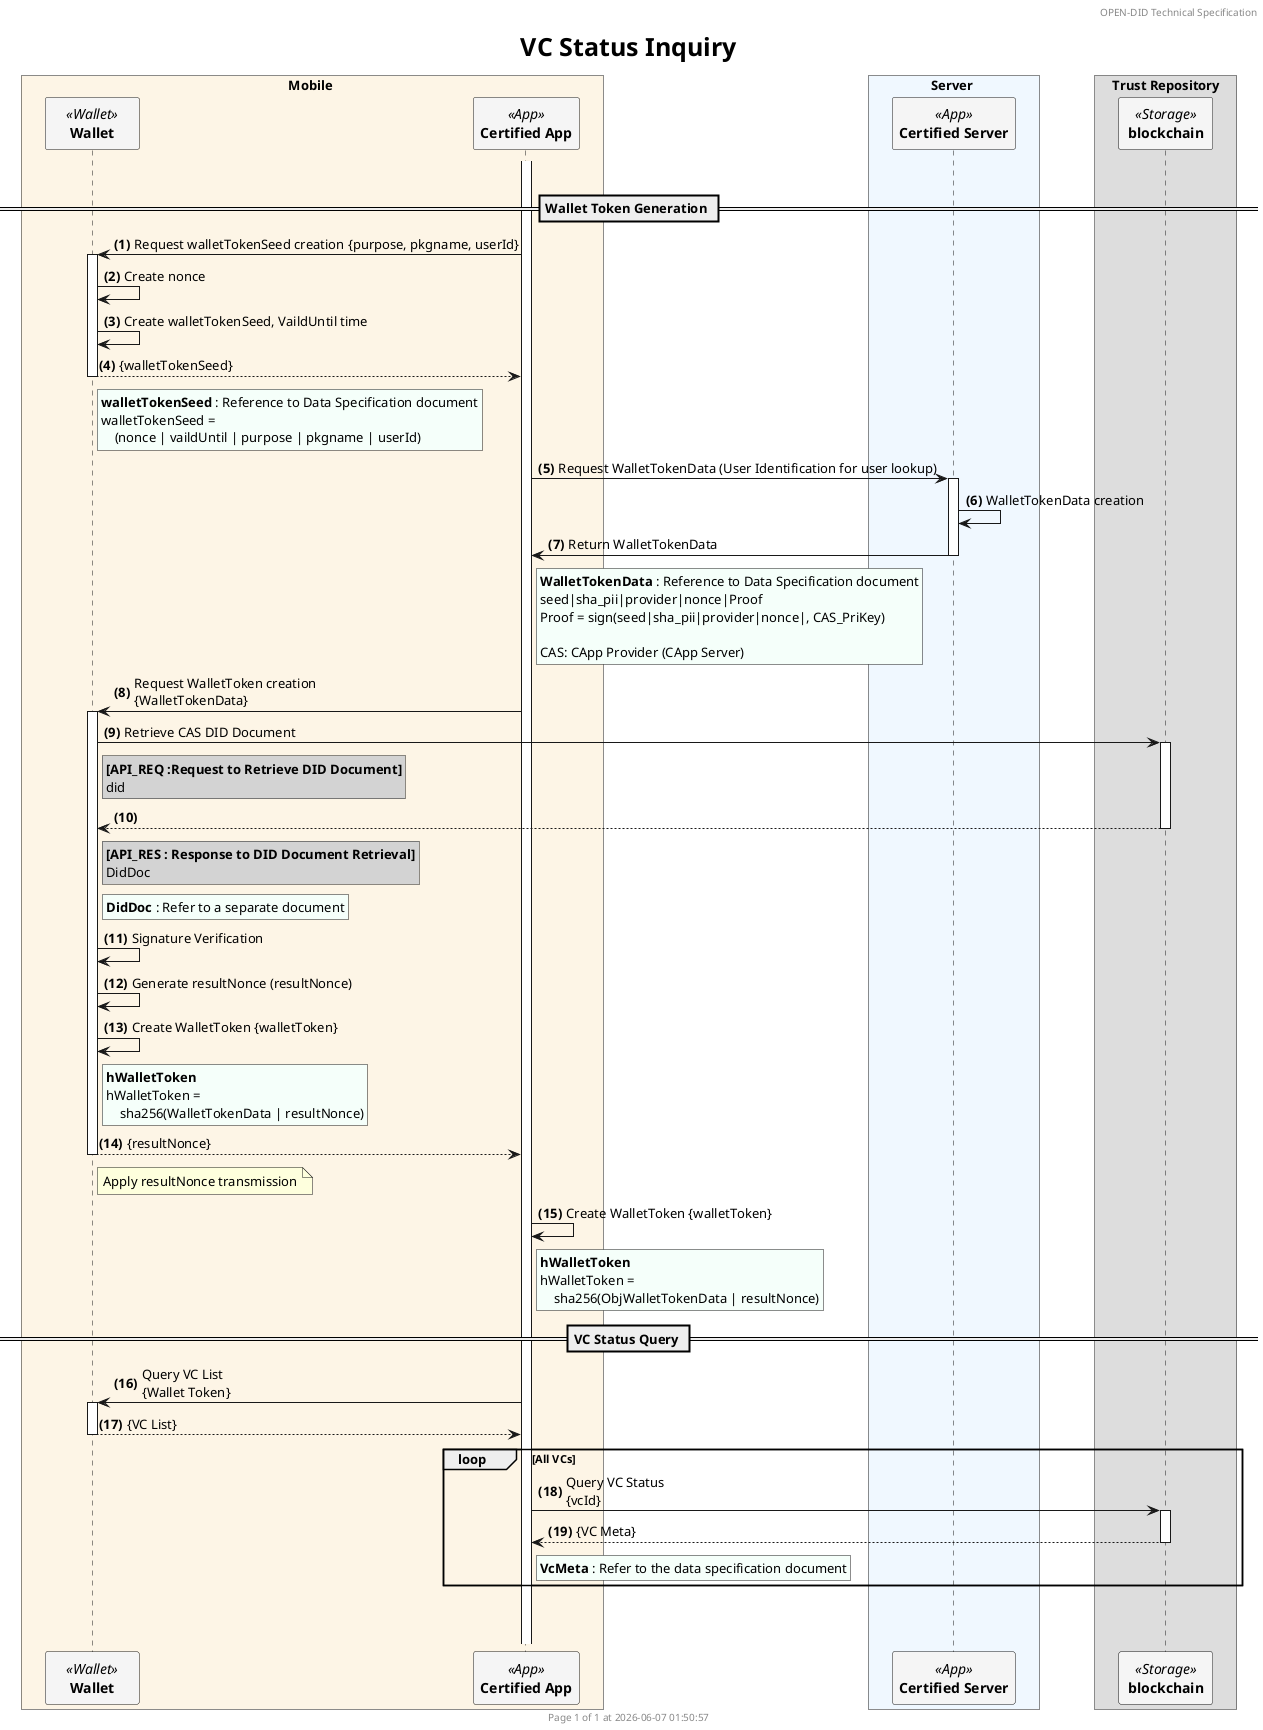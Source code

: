 
@startuml vc_status_inquiry

'- - - - - - - - - - - - - - - - - - - - - - - - - - - - - - - - - - - - - - - - - - - - - - - - - - - - - - - - - - -
' Configuration
'- - - - - - - - - - - - - - - - - - - - - - - - - - - - - - - - - - - - - - - - - - - - - - - - - - - - - - - - - - -
'=== Header and Footer ===
header OPEN-DID Technical Specification
footer
    Page %page% of %lastpage% at %date("yyyy-MM-dd hh:mm:ss")
end footer

'=== Title ===
title
    <size:25>VC Status Inquiry</size>
end title

'=== Options ===
'Automatic numbering: e.g., "<b>000." => displays as a 3-digit number with leading zeros
autonumber "<b>(#)</b>"
'Hide participant box at the bottom of the page
'hide footbox

'=== Participants ===
skinparam ParticipantPadding 20
skinparam BoxPadding 20
skinparam MaxMessageSize 500
skinparam MinClassWidth 80



box Mobile #OldLace
    participant "**Wallet**" as WALLET <<Wallet>> #WhiteSmoke
    participant "**Certified App**" as CA <<App>> #WhiteSmoke    
end box

box Server #AliceBlue
    participant "**Certified Server**" as CAS <<App>> #WhiteSmoke    
end box

box Trust Repository
    participant "**blockchain**" as BC <<Storage>> #WhiteSmoke
end box 

'- - - - - - - - - - - - - - - - - - - - - - - - - - - - - - - - - - - - - - - - - - - - - - - - - - - - - - - - - - -
' Constant
'- - - - - - - - - - - - - - - - - - - - - - - - - - - - - - - - - - - - - - - - - - - - - - - - - - - - - - - - - - -
!$doc = "Refer to the data specification document"
!$refdoc = "Refer to a separate document"

'- - - - - - - - - - - - - - - - - - - - - - - - - - - - - - - - - - - - - - - - - - - - - - - - - - - - - - - - - - -
' Content
'- - - - - - - - - - - - - - - - - - - - - - - - - - - - - - - - - - - - - - - - - - - - - - - - - - - - - - - - - - -
|||

== Wallet Token Generation ==
activate CA

CA -> WALLET++ : Request walletTokenSeed creation {purpose, pkgname, userId}
    WALLET -> WALLET : Create nonce 
    WALLET -> WALLET : Create walletTokenSeed, VaildUntil time
return {walletTokenSeed}
rnote right of WALLET #MintCream
    **walletTokenSeed** : Reference to Data Specification document
    walletTokenSeed = 
        (nonce | vaildUntil | purpose | pkgname | userId)
end note


CA -> CAS++ : Request WalletTokenData (User Identification for user lookup)
CAS -> CAS : WalletTokenData creation
CAS -> CA-- :  Return WalletTokenData
rnote right of CA #MintCream
    **WalletTokenData** : Reference to Data Specification document
    seed|sha_pii|provider|nonce|Proof
    Proof = sign(seed|sha_pii|provider|nonce|, CAS_PriKey)

    CAS: CApp Provider (CApp Server)
end note


CA -> WALLET++ : Request WalletToken creation \n{WalletTokenData}
    WALLET -> BC++ : Retrieve CAS DID Document
    rnote right of WALLET #LightGray
        **[API_REQ :Request to Retrieve DID Document]**
        did
    end note

    return
    rnote right of WALLET #LightGray
        **[API_RES : Response to DID Document Retrieval]**
        DidDoc
    end note
    rnote right of WALLET #MintCream    
        **DidDoc** : $refdoc
    end note

    WALLET -> WALLET : Signature Verification
    WALLET -> WALLET : Generate resultNonce (resultNonce)

    WALLET -> WALLET : Create WalletToken {walletToken}
    rnote right of WALLET #MintCream
        **hWalletToken**
        hWalletToken =
            sha256(WalletTokenData | resultNonce)
    end note

    return {resultNonce}
    note right of WALLET : Apply resultNonce transmission

    CA -> CA : Create WalletToken {walletToken}
    rnote right of CA #MintCream
        **hWalletToken**
        hWalletToken = 
            sha256(ObjWalletTokenData | resultNonce)
    end note


== VC Status Query ==

CA -> WALLET++ : Query VC List \n{Wallet Token}
return {VC List}

loop All VCs
    CA -> BC++ : Query VC Status \n{vcId}


    return {VC Meta}


    rnote right of CA #MintCream    
        **VcMeta** : $doc
    end note
end loop

|||
|||

@enduml
